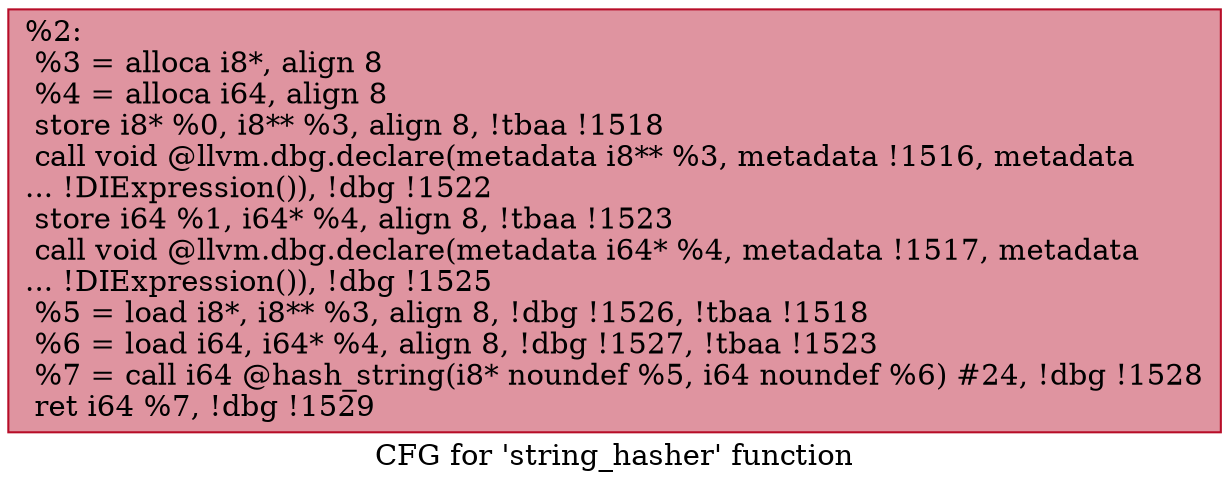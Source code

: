 digraph "CFG for 'string_hasher' function" {
	label="CFG for 'string_hasher' function";

	Node0x2433b40 [shape=record,color="#b70d28ff", style=filled, fillcolor="#b70d2870",label="{%2:\l  %3 = alloca i8*, align 8\l  %4 = alloca i64, align 8\l  store i8* %0, i8** %3, align 8, !tbaa !1518\l  call void @llvm.dbg.declare(metadata i8** %3, metadata !1516, metadata\l... !DIExpression()), !dbg !1522\l  store i64 %1, i64* %4, align 8, !tbaa !1523\l  call void @llvm.dbg.declare(metadata i64* %4, metadata !1517, metadata\l... !DIExpression()), !dbg !1525\l  %5 = load i8*, i8** %3, align 8, !dbg !1526, !tbaa !1518\l  %6 = load i64, i64* %4, align 8, !dbg !1527, !tbaa !1523\l  %7 = call i64 @hash_string(i8* noundef %5, i64 noundef %6) #24, !dbg !1528\l  ret i64 %7, !dbg !1529\l}"];
}
